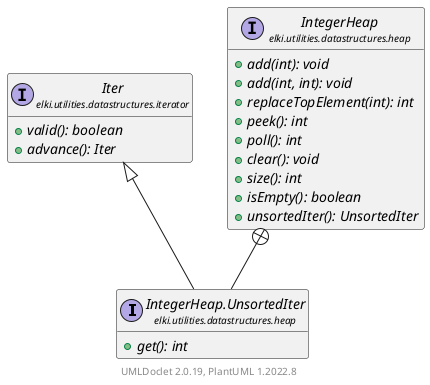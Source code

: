 @startuml
    remove .*\.(Instance|Par|Parameterizer|Factory)$
    set namespaceSeparator none
    hide empty fields
    hide empty methods

    interface "<size:14>IntegerHeap.UnsortedIter\n<size:10>elki.utilities.datastructures.heap" as elki.utilities.datastructures.heap.IntegerHeap.UnsortedIter [[IntegerHeap.UnsortedIter.html]] {
        {abstract} +get(): int
    }

    interface "<size:14>Iter\n<size:10>elki.utilities.datastructures.iterator" as elki.utilities.datastructures.iterator.Iter [[../iterator/Iter.html]] {
        {abstract} +valid(): boolean
        {abstract} +advance(): Iter
    }
    interface "<size:14>IntegerHeap\n<size:10>elki.utilities.datastructures.heap" as elki.utilities.datastructures.heap.IntegerHeap [[IntegerHeap.html]] {
        {abstract} +add(int): void
        {abstract} +add(int, int): void
        {abstract} +replaceTopElement(int): int
        {abstract} +peek(): int
        {abstract} +poll(): int
        {abstract} +clear(): void
        {abstract} +size(): int
        {abstract} +isEmpty(): boolean
        {abstract} +unsortedIter(): UnsortedIter
    }

    elki.utilities.datastructures.iterator.Iter <|-- elki.utilities.datastructures.heap.IntegerHeap.UnsortedIter
    elki.utilities.datastructures.heap.IntegerHeap +-- elki.utilities.datastructures.heap.IntegerHeap.UnsortedIter

    center footer UMLDoclet 2.0.19, PlantUML 1.2022.8
@enduml
